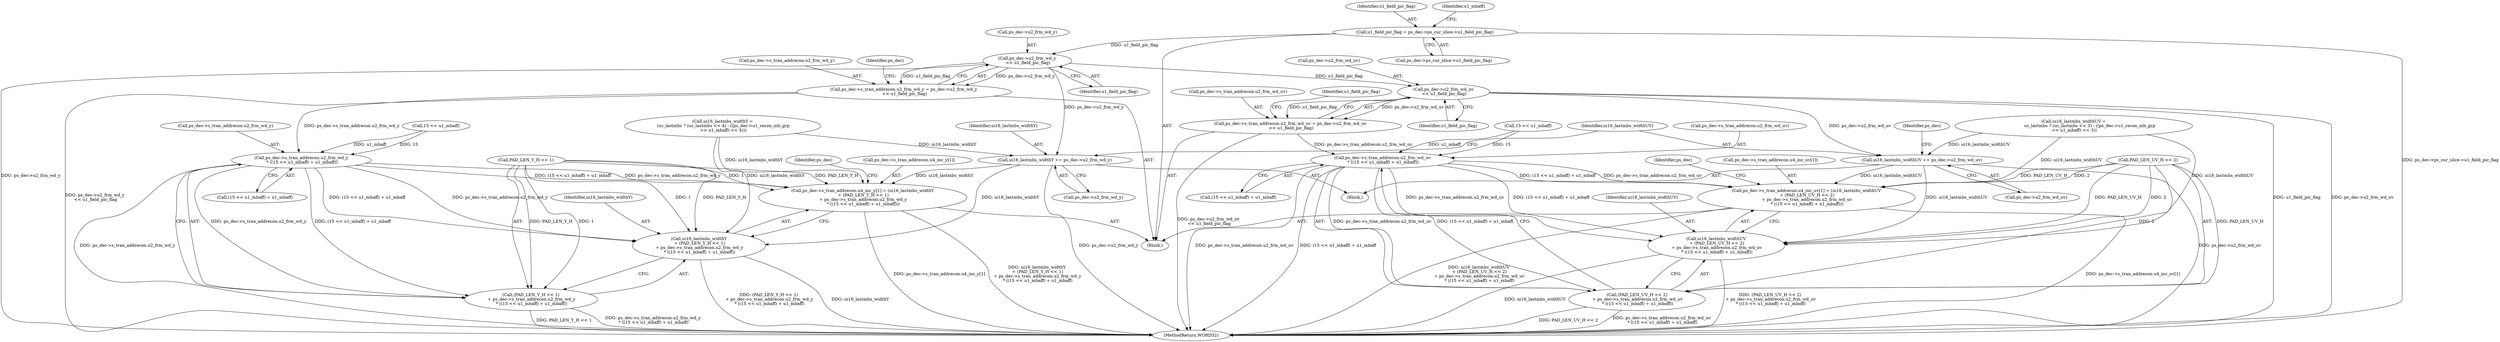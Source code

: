 digraph "0_Android_f634481e940421020e52f511c1fb34aac1db4b2f@pointer" {
"1001835" [label="(Call,ps_dec->u2_frm_wd_y\n << u1_field_pic_flag)"];
"1001739" [label="(Call,u1_field_pic_flag = ps_dec->ps_cur_slice->u1_field_pic_flag)"];
"1001829" [label="(Call,ps_dec->s_tran_addrecon.u2_frm_wd_y = ps_dec->u2_frm_wd_y\n << u1_field_pic_flag)"];
"1001908" [label="(Call,ps_dec->s_tran_addrecon.u2_frm_wd_y\n * ((15 << u1_mbaff) + u1_mbaff))"];
"1001894" [label="(Call,ps_dec->s_tran_addrecon.u4_inc_y[1] = (ui16_lastmbs_widthY\n + (PAD_LEN_Y_H << 1)\n + ps_dec->s_tran_addrecon.u2_frm_wd_y\n * ((15 << u1_mbaff) + u1_mbaff)))"];
"1001902" [label="(Call,ui16_lastmbs_widthY\n + (PAD_LEN_Y_H << 1)\n + ps_dec->s_tran_addrecon.u2_frm_wd_y\n * ((15 << u1_mbaff) + u1_mbaff))"];
"1001904" [label="(Call,(PAD_LEN_Y_H << 1)\n + ps_dec->s_tran_addrecon.u2_frm_wd_y\n * ((15 << u1_mbaff) + u1_mbaff))"];
"1001846" [label="(Call,ps_dec->u2_frm_wd_uv\n << u1_field_pic_flag)"];
"1001840" [label="(Call,ps_dec->s_tran_addrecon.u2_frm_wd_uv = ps_dec->u2_frm_wd_uv\n << u1_field_pic_flag)"];
"1001933" [label="(Call,ps_dec->s_tran_addrecon.u2_frm_wd_uv\n * ((15 << u1_mbaff) + u1_mbaff))"];
"1001919" [label="(Call,ps_dec->s_tran_addrecon.u4_inc_uv[1] = (ui16_lastmbs_widthUV\n + (PAD_LEN_UV_H << 2)\n + ps_dec->s_tran_addrecon.u2_frm_wd_uv\n * ((15 << u1_mbaff) + u1_mbaff)))"];
"1001927" [label="(Call,ui16_lastmbs_widthUV\n + (PAD_LEN_UV_H << 2)\n + ps_dec->s_tran_addrecon.u2_frm_wd_uv\n * ((15 << u1_mbaff) + u1_mbaff))"];
"1001929" [label="(Call,(PAD_LEN_UV_H << 2)\n + ps_dec->s_tran_addrecon.u2_frm_wd_uv\n * ((15 << u1_mbaff) + u1_mbaff))"];
"1001859" [label="(Call,ui16_lastmbs_widthUV += ps_dec->u2_frm_wd_uv)"];
"1001854" [label="(Call,ui16_lastmbs_widthY += ps_dec->u2_frm_wd_y)"];
"1001737" [label="(Block,)"];
"1001919" [label="(Call,ps_dec->s_tran_addrecon.u4_inc_uv[1] = (ui16_lastmbs_widthUV\n + (PAD_LEN_UV_H << 2)\n + ps_dec->s_tran_addrecon.u2_frm_wd_uv\n * ((15 << u1_mbaff) + u1_mbaff)))"];
"1001860" [label="(Identifier,ui16_lastmbs_widthUV)"];
"1001839" [label="(Identifier,u1_field_pic_flag)"];
"1001830" [label="(Call,ps_dec->s_tran_addrecon.u2_frm_wd_y)"];
"1001945" [label="(Identifier,ps_dec)"];
"1001840" [label="(Call,ps_dec->s_tran_addrecon.u2_frm_wd_uv = ps_dec->u2_frm_wd_uv\n << u1_field_pic_flag)"];
"1001930" [label="(Call,PAD_LEN_UV_H << 2)"];
"1001836" [label="(Call,ps_dec->u2_frm_wd_y)"];
"1001908" [label="(Call,ps_dec->s_tran_addrecon.u2_frm_wd_y\n * ((15 << u1_mbaff) + u1_mbaff))"];
"1001914" [label="(Call,(15 << u1_mbaff) + u1_mbaff)"];
"1001861" [label="(Call,ps_dec->u2_frm_wd_uv)"];
"1001847" [label="(Call,ps_dec->u2_frm_wd_uv)"];
"1001854" [label="(Call,ui16_lastmbs_widthY += ps_dec->u2_frm_wd_y)"];
"1001843" [label="(Identifier,ps_dec)"];
"1001829" [label="(Call,ps_dec->s_tran_addrecon.u2_frm_wd_y = ps_dec->u2_frm_wd_y\n << u1_field_pic_flag)"];
"1001853" [label="(Block,)"];
"1001915" [label="(Call,15 << u1_mbaff)"];
"1001902" [label="(Call,ui16_lastmbs_widthY\n + (PAD_LEN_Y_H << 1)\n + ps_dec->s_tran_addrecon.u2_frm_wd_y\n * ((15 << u1_mbaff) + u1_mbaff))"];
"1001909" [label="(Call,ps_dec->s_tran_addrecon.u2_frm_wd_y)"];
"1001927" [label="(Call,ui16_lastmbs_widthUV\n + (PAD_LEN_UV_H << 2)\n + ps_dec->s_tran_addrecon.u2_frm_wd_uv\n * ((15 << u1_mbaff) + u1_mbaff))"];
"1001841" [label="(Call,ps_dec->s_tran_addrecon.u2_frm_wd_uv)"];
"1001846" [label="(Call,ps_dec->u2_frm_wd_uv\n << u1_field_pic_flag)"];
"1001739" [label="(Call,u1_field_pic_flag = ps_dec->ps_cur_slice->u1_field_pic_flag)"];
"1001894" [label="(Call,ps_dec->s_tran_addrecon.u4_inc_y[1] = (ui16_lastmbs_widthY\n + (PAD_LEN_Y_H << 1)\n + ps_dec->s_tran_addrecon.u2_frm_wd_y\n * ((15 << u1_mbaff) + u1_mbaff)))"];
"1001929" [label="(Call,(PAD_LEN_UV_H << 2)\n + ps_dec->s_tran_addrecon.u2_frm_wd_uv\n * ((15 << u1_mbaff) + u1_mbaff))"];
"1001741" [label="(Call,ps_dec->ps_cur_slice->u1_field_pic_flag)"];
"1001859" [label="(Call,ui16_lastmbs_widthUV += ps_dec->u2_frm_wd_uv)"];
"1001920" [label="(Call,ps_dec->s_tran_addrecon.u4_inc_uv[1])"];
"1001895" [label="(Call,ps_dec->s_tran_addrecon.u4_inc_y[1])"];
"1001856" [label="(Call,ps_dec->u2_frm_wd_y)"];
"1001934" [label="(Call,ps_dec->s_tran_addrecon.u2_frm_wd_uv)"];
"1001903" [label="(Identifier,ui16_lastmbs_widthY)"];
"1001928" [label="(Identifier,ui16_lastmbs_widthUV)"];
"1001940" [label="(Call,15 << u1_mbaff)"];
"1001740" [label="(Identifier,u1_field_pic_flag)"];
"1001904" [label="(Call,(PAD_LEN_Y_H << 1)\n + ps_dec->s_tran_addrecon.u2_frm_wd_y\n * ((15 << u1_mbaff) + u1_mbaff))"];
"1001939" [label="(Call,(15 << u1_mbaff) + u1_mbaff)"];
"1001905" [label="(Call,PAD_LEN_Y_H << 1)"];
"1001767" [label="(Call,ui16_lastmbs_widthY =\n (uc_lastmbs ? (uc_lastmbs << 4) : ((ps_dec->u1_recon_mb_grp\n >> u1_mbaff) << 4)))"];
"1001748" [label="(Identifier,u1_mbaff)"];
"1001923" [label="(Identifier,ps_dec)"];
"1001850" [label="(Identifier,u1_field_pic_flag)"];
"1001855" [label="(Identifier,ui16_lastmbs_widthY)"];
"1001835" [label="(Call,ps_dec->u2_frm_wd_y\n << u1_field_pic_flag)"];
"1001782" [label="(Call,ui16_lastmbs_widthUV =\n                        uc_lastmbs ? (uc_lastmbs << 3) : ((ps_dec->u1_recon_mb_grp\n >> u1_mbaff) << 3))"];
"1001852" [label="(Identifier,u1_field_pic_flag)"];
"1002154" [label="(MethodReturn,WORD32)"];
"1001868" [label="(Identifier,ps_dec)"];
"1001933" [label="(Call,ps_dec->s_tran_addrecon.u2_frm_wd_uv\n * ((15 << u1_mbaff) + u1_mbaff))"];
"1001835" -> "1001829"  [label="AST: "];
"1001835" -> "1001839"  [label="CFG: "];
"1001836" -> "1001835"  [label="AST: "];
"1001839" -> "1001835"  [label="AST: "];
"1001829" -> "1001835"  [label="CFG: "];
"1001835" -> "1002154"  [label="DDG: ps_dec->u2_frm_wd_y"];
"1001835" -> "1001829"  [label="DDG: ps_dec->u2_frm_wd_y"];
"1001835" -> "1001829"  [label="DDG: u1_field_pic_flag"];
"1001739" -> "1001835"  [label="DDG: u1_field_pic_flag"];
"1001835" -> "1001846"  [label="DDG: u1_field_pic_flag"];
"1001835" -> "1001854"  [label="DDG: ps_dec->u2_frm_wd_y"];
"1001739" -> "1001737"  [label="AST: "];
"1001739" -> "1001741"  [label="CFG: "];
"1001740" -> "1001739"  [label="AST: "];
"1001741" -> "1001739"  [label="AST: "];
"1001748" -> "1001739"  [label="CFG: "];
"1001739" -> "1002154"  [label="DDG: ps_dec->ps_cur_slice->u1_field_pic_flag"];
"1001829" -> "1001737"  [label="AST: "];
"1001830" -> "1001829"  [label="AST: "];
"1001843" -> "1001829"  [label="CFG: "];
"1001829" -> "1002154"  [label="DDG: ps_dec->u2_frm_wd_y\n << u1_field_pic_flag"];
"1001829" -> "1001908"  [label="DDG: ps_dec->s_tran_addrecon.u2_frm_wd_y"];
"1001908" -> "1001904"  [label="AST: "];
"1001908" -> "1001914"  [label="CFG: "];
"1001909" -> "1001908"  [label="AST: "];
"1001914" -> "1001908"  [label="AST: "];
"1001904" -> "1001908"  [label="CFG: "];
"1001908" -> "1002154"  [label="DDG: ps_dec->s_tran_addrecon.u2_frm_wd_y"];
"1001908" -> "1001894"  [label="DDG: ps_dec->s_tran_addrecon.u2_frm_wd_y"];
"1001908" -> "1001894"  [label="DDG: (15 << u1_mbaff) + u1_mbaff"];
"1001908" -> "1001902"  [label="DDG: ps_dec->s_tran_addrecon.u2_frm_wd_y"];
"1001908" -> "1001902"  [label="DDG: (15 << u1_mbaff) + u1_mbaff"];
"1001908" -> "1001904"  [label="DDG: ps_dec->s_tran_addrecon.u2_frm_wd_y"];
"1001908" -> "1001904"  [label="DDG: (15 << u1_mbaff) + u1_mbaff"];
"1001915" -> "1001908"  [label="DDG: 15"];
"1001915" -> "1001908"  [label="DDG: u1_mbaff"];
"1001894" -> "1001737"  [label="AST: "];
"1001894" -> "1001902"  [label="CFG: "];
"1001895" -> "1001894"  [label="AST: "];
"1001902" -> "1001894"  [label="AST: "];
"1001923" -> "1001894"  [label="CFG: "];
"1001894" -> "1002154"  [label="DDG: ps_dec->s_tran_addrecon.u4_inc_y[1]"];
"1001894" -> "1002154"  [label="DDG: ui16_lastmbs_widthY\n + (PAD_LEN_Y_H << 1)\n + ps_dec->s_tran_addrecon.u2_frm_wd_y\n * ((15 << u1_mbaff) + u1_mbaff)"];
"1001854" -> "1001894"  [label="DDG: ui16_lastmbs_widthY"];
"1001767" -> "1001894"  [label="DDG: ui16_lastmbs_widthY"];
"1001905" -> "1001894"  [label="DDG: PAD_LEN_Y_H"];
"1001905" -> "1001894"  [label="DDG: 1"];
"1001902" -> "1001904"  [label="CFG: "];
"1001903" -> "1001902"  [label="AST: "];
"1001904" -> "1001902"  [label="AST: "];
"1001902" -> "1002154"  [label="DDG: (PAD_LEN_Y_H << 1)\n + ps_dec->s_tran_addrecon.u2_frm_wd_y\n * ((15 << u1_mbaff) + u1_mbaff)"];
"1001902" -> "1002154"  [label="DDG: ui16_lastmbs_widthY"];
"1001854" -> "1001902"  [label="DDG: ui16_lastmbs_widthY"];
"1001767" -> "1001902"  [label="DDG: ui16_lastmbs_widthY"];
"1001905" -> "1001902"  [label="DDG: PAD_LEN_Y_H"];
"1001905" -> "1001902"  [label="DDG: 1"];
"1001905" -> "1001904"  [label="AST: "];
"1001904" -> "1002154"  [label="DDG: PAD_LEN_Y_H << 1"];
"1001904" -> "1002154"  [label="DDG: ps_dec->s_tran_addrecon.u2_frm_wd_y\n * ((15 << u1_mbaff) + u1_mbaff)"];
"1001905" -> "1001904"  [label="DDG: PAD_LEN_Y_H"];
"1001905" -> "1001904"  [label="DDG: 1"];
"1001846" -> "1001840"  [label="AST: "];
"1001846" -> "1001850"  [label="CFG: "];
"1001847" -> "1001846"  [label="AST: "];
"1001850" -> "1001846"  [label="AST: "];
"1001840" -> "1001846"  [label="CFG: "];
"1001846" -> "1002154"  [label="DDG: u1_field_pic_flag"];
"1001846" -> "1002154"  [label="DDG: ps_dec->u2_frm_wd_uv"];
"1001846" -> "1001840"  [label="DDG: ps_dec->u2_frm_wd_uv"];
"1001846" -> "1001840"  [label="DDG: u1_field_pic_flag"];
"1001846" -> "1001859"  [label="DDG: ps_dec->u2_frm_wd_uv"];
"1001840" -> "1001737"  [label="AST: "];
"1001841" -> "1001840"  [label="AST: "];
"1001852" -> "1001840"  [label="CFG: "];
"1001840" -> "1002154"  [label="DDG: ps_dec->u2_frm_wd_uv\n << u1_field_pic_flag"];
"1001840" -> "1001933"  [label="DDG: ps_dec->s_tran_addrecon.u2_frm_wd_uv"];
"1001933" -> "1001929"  [label="AST: "];
"1001933" -> "1001939"  [label="CFG: "];
"1001934" -> "1001933"  [label="AST: "];
"1001939" -> "1001933"  [label="AST: "];
"1001929" -> "1001933"  [label="CFG: "];
"1001933" -> "1002154"  [label="DDG: ps_dec->s_tran_addrecon.u2_frm_wd_uv"];
"1001933" -> "1002154"  [label="DDG: (15 << u1_mbaff) + u1_mbaff"];
"1001933" -> "1001919"  [label="DDG: ps_dec->s_tran_addrecon.u2_frm_wd_uv"];
"1001933" -> "1001919"  [label="DDG: (15 << u1_mbaff) + u1_mbaff"];
"1001933" -> "1001927"  [label="DDG: ps_dec->s_tran_addrecon.u2_frm_wd_uv"];
"1001933" -> "1001927"  [label="DDG: (15 << u1_mbaff) + u1_mbaff"];
"1001933" -> "1001929"  [label="DDG: ps_dec->s_tran_addrecon.u2_frm_wd_uv"];
"1001933" -> "1001929"  [label="DDG: (15 << u1_mbaff) + u1_mbaff"];
"1001940" -> "1001933"  [label="DDG: 15"];
"1001940" -> "1001933"  [label="DDG: u1_mbaff"];
"1001919" -> "1001737"  [label="AST: "];
"1001919" -> "1001927"  [label="CFG: "];
"1001920" -> "1001919"  [label="AST: "];
"1001927" -> "1001919"  [label="AST: "];
"1001945" -> "1001919"  [label="CFG: "];
"1001919" -> "1002154"  [label="DDG: ps_dec->s_tran_addrecon.u4_inc_uv[1]"];
"1001919" -> "1002154"  [label="DDG: ui16_lastmbs_widthUV\n + (PAD_LEN_UV_H << 2)\n + ps_dec->s_tran_addrecon.u2_frm_wd_uv\n * ((15 << u1_mbaff) + u1_mbaff)"];
"1001859" -> "1001919"  [label="DDG: ui16_lastmbs_widthUV"];
"1001782" -> "1001919"  [label="DDG: ui16_lastmbs_widthUV"];
"1001930" -> "1001919"  [label="DDG: PAD_LEN_UV_H"];
"1001930" -> "1001919"  [label="DDG: 2"];
"1001927" -> "1001929"  [label="CFG: "];
"1001928" -> "1001927"  [label="AST: "];
"1001929" -> "1001927"  [label="AST: "];
"1001927" -> "1002154"  [label="DDG: (PAD_LEN_UV_H << 2)\n + ps_dec->s_tran_addrecon.u2_frm_wd_uv\n * ((15 << u1_mbaff) + u1_mbaff)"];
"1001927" -> "1002154"  [label="DDG: ui16_lastmbs_widthUV"];
"1001859" -> "1001927"  [label="DDG: ui16_lastmbs_widthUV"];
"1001782" -> "1001927"  [label="DDG: ui16_lastmbs_widthUV"];
"1001930" -> "1001927"  [label="DDG: PAD_LEN_UV_H"];
"1001930" -> "1001927"  [label="DDG: 2"];
"1001930" -> "1001929"  [label="AST: "];
"1001929" -> "1002154"  [label="DDG: PAD_LEN_UV_H << 2"];
"1001929" -> "1002154"  [label="DDG: ps_dec->s_tran_addrecon.u2_frm_wd_uv\n * ((15 << u1_mbaff) + u1_mbaff)"];
"1001930" -> "1001929"  [label="DDG: PAD_LEN_UV_H"];
"1001930" -> "1001929"  [label="DDG: 2"];
"1001859" -> "1001853"  [label="AST: "];
"1001859" -> "1001861"  [label="CFG: "];
"1001860" -> "1001859"  [label="AST: "];
"1001861" -> "1001859"  [label="AST: "];
"1001868" -> "1001859"  [label="CFG: "];
"1001859" -> "1002154"  [label="DDG: ps_dec->u2_frm_wd_uv"];
"1001782" -> "1001859"  [label="DDG: ui16_lastmbs_widthUV"];
"1001854" -> "1001853"  [label="AST: "];
"1001854" -> "1001856"  [label="CFG: "];
"1001855" -> "1001854"  [label="AST: "];
"1001856" -> "1001854"  [label="AST: "];
"1001860" -> "1001854"  [label="CFG: "];
"1001854" -> "1002154"  [label="DDG: ps_dec->u2_frm_wd_y"];
"1001767" -> "1001854"  [label="DDG: ui16_lastmbs_widthY"];
}
